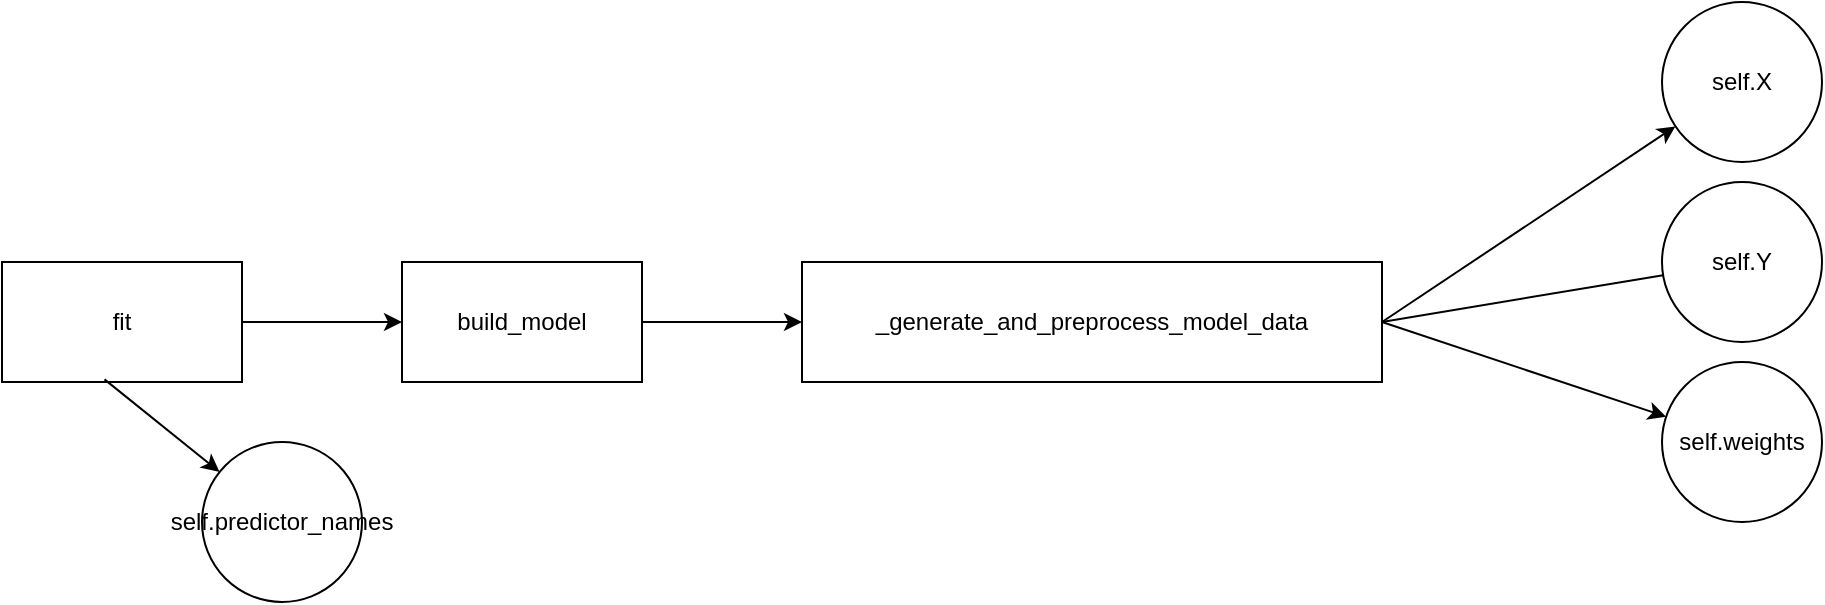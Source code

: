 <mxfile>
    <diagram id="0D5AnuqbNbSJkVPIF-cY" name="Page-1">
        <mxGraphModel dx="520" dy="783" grid="1" gridSize="10" guides="1" tooltips="1" connect="1" arrows="1" fold="1" page="1" pageScale="1" pageWidth="850" pageHeight="1100" math="0" shadow="0">
            <root>
                <mxCell id="0"/>
                <mxCell id="1" parent="0"/>
                <mxCell id="4" value="" style="edgeStyle=none;html=1;" edge="1" parent="1" source="2" target="3">
                    <mxGeometry relative="1" as="geometry"/>
                </mxCell>
                <mxCell id="2" value="fit" style="rounded=0;whiteSpace=wrap;html=1;" vertex="1" parent="1">
                    <mxGeometry x="50" y="180" width="120" height="60" as="geometry"/>
                </mxCell>
                <mxCell id="6" value="" style="edgeStyle=none;html=1;" edge="1" parent="1" source="3" target="5">
                    <mxGeometry relative="1" as="geometry"/>
                </mxCell>
                <mxCell id="3" value="build_model" style="rounded=0;whiteSpace=wrap;html=1;" vertex="1" parent="1">
                    <mxGeometry x="250" y="180" width="120" height="60" as="geometry"/>
                </mxCell>
                <mxCell id="13" style="edgeStyle=none;html=1;exitX=1;exitY=0.5;exitDx=0;exitDy=0;" edge="1" parent="1" source="5" target="7">
                    <mxGeometry relative="1" as="geometry"/>
                </mxCell>
                <mxCell id="16" value="" style="edgeStyle=none;html=1;exitX=1;exitY=0.5;exitDx=0;exitDy=0;" edge="1" parent="1" source="5" target="15">
                    <mxGeometry relative="1" as="geometry"/>
                </mxCell>
                <mxCell id="18" value="" style="edgeStyle=none;html=1;exitX=0.427;exitY=0.978;exitDx=0;exitDy=0;exitPerimeter=0;" edge="1" parent="1" source="2" target="17">
                    <mxGeometry relative="1" as="geometry">
                        <mxPoint x="370" y="210" as="sourcePoint"/>
                    </mxGeometry>
                </mxCell>
                <mxCell id="5" value="_generate_and_preprocess_model_data" style="rounded=0;whiteSpace=wrap;html=1;" vertex="1" parent="1">
                    <mxGeometry x="450" y="180" width="290" height="60" as="geometry"/>
                </mxCell>
                <mxCell id="7" value="self.X" style="ellipse;whiteSpace=wrap;html=1;rounded=0;" vertex="1" parent="1">
                    <mxGeometry x="880" y="50" width="80" height="80" as="geometry"/>
                </mxCell>
                <mxCell id="11" value="" style="edgeStyle=none;html=1;endArrow=none;exitX=1;exitY=0.5;exitDx=0;exitDy=0;" edge="1" parent="1" source="5" target="9">
                    <mxGeometry relative="1" as="geometry">
                        <mxPoint x="850" y="160" as="targetPoint"/>
                        <mxPoint x="740" y="181.569" as="sourcePoint"/>
                    </mxGeometry>
                </mxCell>
                <mxCell id="9" value="self.Y" style="ellipse;whiteSpace=wrap;html=1;rounded=0;" vertex="1" parent="1">
                    <mxGeometry x="880" y="140" width="80" height="80" as="geometry"/>
                </mxCell>
                <mxCell id="15" value="self.weights" style="ellipse;whiteSpace=wrap;html=1;rounded=0;" vertex="1" parent="1">
                    <mxGeometry x="880" y="230" width="80" height="80" as="geometry"/>
                </mxCell>
                <mxCell id="17" value="self.predictor_names" style="ellipse;whiteSpace=wrap;html=1;rounded=0;" vertex="1" parent="1">
                    <mxGeometry x="150" y="270" width="80" height="80" as="geometry"/>
                </mxCell>
            </root>
        </mxGraphModel>
    </diagram>
</mxfile>